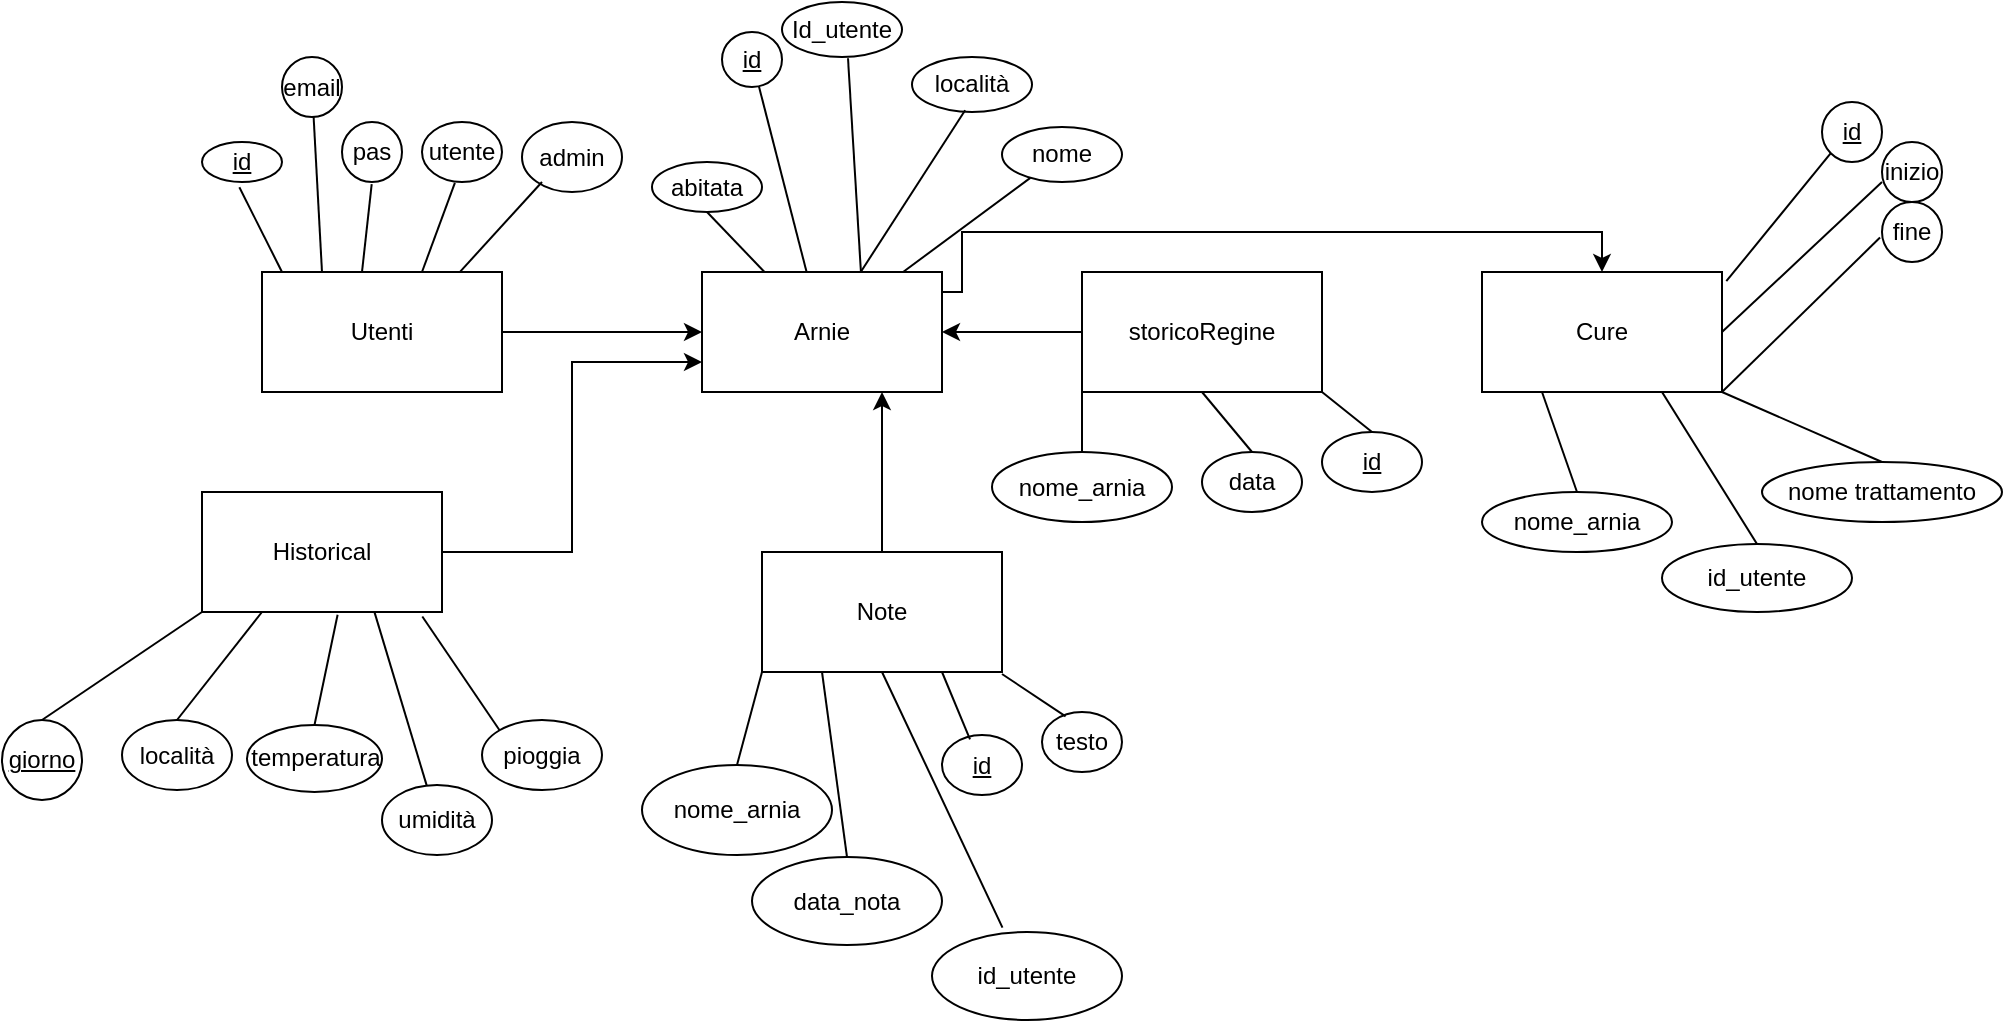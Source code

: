 <mxfile version="14.0.4" type="device"><diagram id="HZ3vQEVBap9q3pJFOD-p" name="Page-1"><mxGraphModel dx="1038" dy="644" grid="1" gridSize="10" guides="1" tooltips="1" connect="1" arrows="1" fold="1" page="1" pageScale="1" pageWidth="1169" pageHeight="827" background="#ffffff" math="0" shadow="0"><root><mxCell id="0"/><mxCell id="1" parent="0"/><mxCell id="dWYzUC6nHC9WDI0ybe_0-17" style="edgeStyle=orthogonalEdgeStyle;rounded=0;orthogonalLoop=1;jettySize=auto;html=1;" parent="1" source="dWYzUC6nHC9WDI0ybe_0-1" target="dWYzUC6nHC9WDI0ybe_0-6" edge="1"><mxGeometry relative="1" as="geometry"/></mxCell><mxCell id="dWYzUC6nHC9WDI0ybe_0-1" value="Utenti" style="rounded=0;whiteSpace=wrap;html=1;" parent="1" vertex="1"><mxGeometry x="230" y="210" width="120" height="60" as="geometry"/></mxCell><mxCell id="dWYzUC6nHC9WDI0ybe_0-24" style="edgeStyle=orthogonalEdgeStyle;rounded=0;orthogonalLoop=1;jettySize=auto;html=1;exitX=1;exitY=0.167;exitDx=0;exitDy=0;exitPerimeter=0;" parent="1" source="dWYzUC6nHC9WDI0ybe_0-6" target="dWYzUC6nHC9WDI0ybe_0-11" edge="1"><mxGeometry relative="1" as="geometry"><Array as="points"><mxPoint x="580" y="220"/><mxPoint x="580" y="190"/><mxPoint x="900" y="190"/></Array></mxGeometry></mxCell><mxCell id="dWYzUC6nHC9WDI0ybe_0-6" value="Arnie&lt;span style=&quot;color: rgba(0 , 0 , 0 , 0) ; font-family: monospace ; font-size: 0px&quot;&gt;%3CmxGraphModel%3E%3Croot%3E%3CmxCell%20id%3D%220%22%2F%3E%3CmxCell%20id%3D%221%22%20parent%3D%220%22%2F%3E%3CmxCell%20id%3D%222%22%20value%3D%22Utenti%22%20style%3D%22rounded%3D0%3BwhiteSpace%3Dwrap%3Bhtml%3D1%3B%22%20vertex%3D%221%22%20parent%3D%221%22%3E%3CmxGeometry%20x%3D%2280%22%20y%3D%2250%22%20width%3D%22120%22%20height%3D%2260%22%20as%3D%22geometry%22%2F%3E%3C%2FmxCell%3E%3C%2Froot%3E%3C%2FmxGraphModel%3E&lt;/span&gt;" style="rounded=0;whiteSpace=wrap;html=1;" parent="1" vertex="1"><mxGeometry x="450" y="210" width="120" height="60" as="geometry"/></mxCell><mxCell id="dWYzUC6nHC9WDI0ybe_0-20" style="edgeStyle=orthogonalEdgeStyle;rounded=0;orthogonalLoop=1;jettySize=auto;html=1;entryX=1;entryY=0.5;entryDx=0;entryDy=0;" parent="1" source="dWYzUC6nHC9WDI0ybe_0-7" target="dWYzUC6nHC9WDI0ybe_0-6" edge="1"><mxGeometry relative="1" as="geometry"/></mxCell><mxCell id="dWYzUC6nHC9WDI0ybe_0-7" value="storicoRegine" style="rounded=0;whiteSpace=wrap;html=1;" parent="1" vertex="1"><mxGeometry x="640" y="210" width="120" height="60" as="geometry"/></mxCell><mxCell id="izF4swlQUcKSldX3-Wt3-15" style="edgeStyle=orthogonalEdgeStyle;rounded=0;orthogonalLoop=1;jettySize=auto;html=1;entryX=0;entryY=0.75;entryDx=0;entryDy=0;" parent="1" source="dWYzUC6nHC9WDI0ybe_0-8" target="dWYzUC6nHC9WDI0ybe_0-6" edge="1"><mxGeometry relative="1" as="geometry"/></mxCell><mxCell id="dWYzUC6nHC9WDI0ybe_0-8" value="Historical" style="rounded=0;whiteSpace=wrap;html=1;" parent="1" vertex="1"><mxGeometry x="200" y="320" width="120" height="60" as="geometry"/></mxCell><mxCell id="dWYzUC6nHC9WDI0ybe_0-27" style="edgeStyle=orthogonalEdgeStyle;rounded=0;orthogonalLoop=1;jettySize=auto;html=1;entryX=0.75;entryY=1;entryDx=0;entryDy=0;" parent="1" source="dWYzUC6nHC9WDI0ybe_0-9" target="dWYzUC6nHC9WDI0ybe_0-6" edge="1"><mxGeometry relative="1" as="geometry"/></mxCell><mxCell id="dWYzUC6nHC9WDI0ybe_0-9" value="Note" style="rounded=0;whiteSpace=wrap;html=1;" parent="1" vertex="1"><mxGeometry x="480" y="350" width="120" height="60" as="geometry"/></mxCell><mxCell id="dWYzUC6nHC9WDI0ybe_0-11" value="Cure" style="rounded=0;whiteSpace=wrap;html=1;" parent="1" vertex="1"><mxGeometry x="840" y="210" width="120" height="60" as="geometry"/></mxCell><mxCell id="o3-VsSUDyl7kmph0pum2-1" value="&lt;font style=&quot;&quot;&gt;id&lt;/font&gt;" style="ellipse;whiteSpace=wrap;html=1;labelBackgroundColor=#ffffff;fontStyle=4" parent="1" vertex="1"><mxGeometry x="200" y="145" width="40" height="20" as="geometry"/></mxCell><mxCell id="o3-VsSUDyl7kmph0pum2-3" value="" style="endArrow=none;html=1;entryX=0.467;entryY=1.133;entryDx=0;entryDy=0;entryPerimeter=0;" parent="1" target="o3-VsSUDyl7kmph0pum2-1" edge="1"><mxGeometry width="50" height="50" relative="1" as="geometry"><mxPoint x="240" y="210" as="sourcePoint"/><mxPoint x="290" y="170" as="targetPoint"/></mxGeometry></mxCell><mxCell id="o3-VsSUDyl7kmph0pum2-4" value="pas" style="ellipse;whiteSpace=wrap;html=1;" parent="1" vertex="1"><mxGeometry x="270" y="135" width="30" height="30" as="geometry"/></mxCell><mxCell id="o3-VsSUDyl7kmph0pum2-5" value="utente" style="ellipse;whiteSpace=wrap;html=1;" parent="1" vertex="1"><mxGeometry x="310" y="135" width="40" height="30" as="geometry"/></mxCell><mxCell id="o3-VsSUDyl7kmph0pum2-6" value="" style="endArrow=none;html=1;entryX=0.495;entryY=1.035;entryDx=0;entryDy=0;entryPerimeter=0;" parent="1" target="o3-VsSUDyl7kmph0pum2-4" edge="1"><mxGeometry width="50" height="50" relative="1" as="geometry"><mxPoint x="280" y="210" as="sourcePoint"/><mxPoint x="330" y="160" as="targetPoint"/></mxGeometry></mxCell><mxCell id="o3-VsSUDyl7kmph0pum2-7" value="" style="endArrow=none;html=1;entryX=0.411;entryY=1.013;entryDx=0;entryDy=0;entryPerimeter=0;" parent="1" target="o3-VsSUDyl7kmph0pum2-5" edge="1"><mxGeometry width="50" height="50" relative="1" as="geometry"><mxPoint x="310" y="210" as="sourcePoint"/><mxPoint x="360" y="160" as="targetPoint"/></mxGeometry></mxCell><mxCell id="o3-VsSUDyl7kmph0pum2-8" value="admin" style="ellipse;whiteSpace=wrap;html=1;" parent="1" vertex="1"><mxGeometry x="360" y="135" width="50" height="35" as="geometry"/></mxCell><mxCell id="o3-VsSUDyl7kmph0pum2-9" value="" style="endArrow=none;html=1;exitX=0.824;exitY=0.001;exitDx=0;exitDy=0;exitPerimeter=0;" parent="1" source="dWYzUC6nHC9WDI0ybe_0-1" edge="1"><mxGeometry width="50" height="50" relative="1" as="geometry"><mxPoint x="320" y="215" as="sourcePoint"/><mxPoint x="370" y="165" as="targetPoint"/></mxGeometry></mxCell><mxCell id="o3-VsSUDyl7kmph0pum2-12" value="data" style="ellipse;whiteSpace=wrap;html=1;rotation=0;" parent="1" vertex="1"><mxGeometry x="700" y="300" width="50" height="30" as="geometry"/></mxCell><mxCell id="o3-VsSUDyl7kmph0pum2-13" value="" style="endArrow=none;html=1;entryX=0.5;entryY=1;entryDx=0;entryDy=0;exitX=0.5;exitY=0;exitDx=0;exitDy=0;" parent="1" source="o3-VsSUDyl7kmph0pum2-12" target="dWYzUC6nHC9WDI0ybe_0-7" edge="1"><mxGeometry width="50" height="50" relative="1" as="geometry"><mxPoint x="690" y="290" as="sourcePoint"/><mxPoint x="710" y="270" as="targetPoint"/></mxGeometry></mxCell><mxCell id="o3-VsSUDyl7kmph0pum2-14" value="inizio&lt;span style=&quot;color: rgba(0 , 0 , 0 , 0) ; font-family: monospace ; font-size: 0px&quot;&gt;%3CmxGraphModel%3E%3Croot%3E%3CmxCell%20id%3D%220%22%2F%3E%3CmxCell%20id%3D%221%22%20parent%3D%220%22%2F%3E%3CmxCell%20id%3D%222%22%20value%3D%22pas%22%20style%3D%22ellipse%3BwhiteSpace%3Dwrap%3Bhtml%3D1%3B%22%20vertex%3D%221%22%20parent%3D%221%22%3E%3CmxGeometry%20x%3D%22270%22%20y%3D%22135%22%20width%3D%2230%22%20height%3D%2230%22%20as%3D%22geometry%22%2F%3E%3C%2FmxCell%3E%3C%2Froot%3E%3C%2FmxGraphModel%3E&lt;/span&gt;" style="ellipse;whiteSpace=wrap;html=1;" parent="1" vertex="1"><mxGeometry x="1040" y="145" width="30" height="30" as="geometry"/></mxCell><mxCell id="o3-VsSUDyl7kmph0pum2-15" value="fine" style="ellipse;whiteSpace=wrap;html=1;" parent="1" vertex="1"><mxGeometry x="1040" y="175" width="30" height="30" as="geometry"/></mxCell><mxCell id="o3-VsSUDyl7kmph0pum2-16" value="&lt;font style=&quot;&quot;&gt;id&lt;/font&gt;" style="ellipse;whiteSpace=wrap;html=1;labelBackgroundColor=#ffffff;fontStyle=4" parent="1" vertex="1"><mxGeometry x="1010" y="125" width="30" height="30" as="geometry"/></mxCell><mxCell id="o3-VsSUDyl7kmph0pum2-17" value="" style="endArrow=none;html=1;exitX=1.018;exitY=0.077;exitDx=0;exitDy=0;exitPerimeter=0;entryX=0;entryY=1;entryDx=0;entryDy=0;" parent="1" source="dWYzUC6nHC9WDI0ybe_0-11" edge="1" target="o3-VsSUDyl7kmph0pum2-16"><mxGeometry width="50" height="50" relative="1" as="geometry"><mxPoint x="950" y="240" as="sourcePoint"/><mxPoint x="1000" y="190" as="targetPoint"/></mxGeometry></mxCell><mxCell id="o3-VsSUDyl7kmph0pum2-18" value="" style="endArrow=none;html=1;exitX=1;exitY=0.5;exitDx=0;exitDy=0;entryX=0;entryY=0.667;entryDx=0;entryDy=0;entryPerimeter=0;" parent="1" source="dWYzUC6nHC9WDI0ybe_0-11" target="o3-VsSUDyl7kmph0pum2-14" edge="1"><mxGeometry width="50" height="50" relative="1" as="geometry"><mxPoint x="970" y="280" as="sourcePoint"/><mxPoint x="1020" y="230" as="targetPoint"/></mxGeometry></mxCell><mxCell id="o3-VsSUDyl7kmph0pum2-19" value="" style="endArrow=none;html=1;exitX=1;exitY=1;exitDx=0;exitDy=0;entryX=-0.033;entryY=0.593;entryDx=0;entryDy=0;entryPerimeter=0;" parent="1" source="dWYzUC6nHC9WDI0ybe_0-11" target="o3-VsSUDyl7kmph0pum2-15" edge="1"><mxGeometry width="50" height="50" relative="1" as="geometry"><mxPoint x="960" y="320" as="sourcePoint"/><mxPoint x="1010" y="270" as="targetPoint"/></mxGeometry></mxCell><mxCell id="o3-VsSUDyl7kmph0pum2-21" value="&lt;span style=&quot;&quot;&gt;&lt;font&gt;id&lt;/font&gt;&lt;/span&gt;" style="ellipse;whiteSpace=wrap;html=1;fontStyle=4;labelBackgroundColor=#ffffff;" parent="1" vertex="1"><mxGeometry x="760" y="290" width="50" height="30" as="geometry"/></mxCell><mxCell id="o3-VsSUDyl7kmph0pum2-22" value="" style="endArrow=none;html=1;exitX=0.5;exitY=0;exitDx=0;exitDy=0;entryX=1;entryY=1;entryDx=0;entryDy=0;" parent="1" source="o3-VsSUDyl7kmph0pum2-21" target="dWYzUC6nHC9WDI0ybe_0-7" edge="1"><mxGeometry width="50" height="50" relative="1" as="geometry"><mxPoint x="710" y="320" as="sourcePoint"/><mxPoint x="760" y="270" as="targetPoint"/></mxGeometry></mxCell><mxCell id="o3-VsSUDyl7kmph0pum2-23" value="&lt;font&gt;&lt;u style=&quot;background-color: rgb(255 , 255 , 255)&quot;&gt;id&lt;/u&gt;&lt;/font&gt;" style="ellipse;whiteSpace=wrap;html=1;" parent="1" vertex="1"><mxGeometry x="460" y="90" width="30" height="27.5" as="geometry"/></mxCell><mxCell id="o3-VsSUDyl7kmph0pum2-25" value="Id_utente" style="ellipse;whiteSpace=wrap;html=1;" parent="1" vertex="1"><mxGeometry x="490" y="75" width="60" height="27.5" as="geometry"/></mxCell><mxCell id="o3-VsSUDyl7kmph0pum2-26" value="" style="endArrow=none;html=1;" parent="1" source="dWYzUC6nHC9WDI0ybe_0-6" target="o3-VsSUDyl7kmph0pum2-23" edge="1"><mxGeometry width="50" height="50" relative="1" as="geometry"><mxPoint x="500" y="200" as="sourcePoint"/><mxPoint x="550" y="150" as="targetPoint"/></mxGeometry></mxCell><mxCell id="o3-VsSUDyl7kmph0pum2-28" value="" style="endArrow=none;html=1;entryX=0.55;entryY=1.022;entryDx=0;entryDy=0;entryPerimeter=0;exitX=0.662;exitY=-0.008;exitDx=0;exitDy=0;exitPerimeter=0;" parent="1" source="dWYzUC6nHC9WDI0ybe_0-6" target="o3-VsSUDyl7kmph0pum2-25" edge="1"><mxGeometry width="50" height="50" relative="1" as="geometry"><mxPoint x="640" y="170" as="sourcePoint"/><mxPoint x="690" y="120" as="targetPoint"/><Array as="points"/></mxGeometry></mxCell><mxCell id="o3-VsSUDyl7kmph0pum2-29" value="&lt;font&gt;giorno&lt;/font&gt;" style="ellipse;whiteSpace=wrap;html=1;labelBackgroundColor=#ffffff;fontStyle=4" parent="1" vertex="1"><mxGeometry x="100" y="434" width="40" height="40" as="geometry"/></mxCell><mxCell id="o3-VsSUDyl7kmph0pum2-30" value="" style="endArrow=none;html=1;entryX=0;entryY=1;entryDx=0;entryDy=0;exitX=0.5;exitY=0;exitDx=0;exitDy=0;" parent="1" source="o3-VsSUDyl7kmph0pum2-29" target="dWYzUC6nHC9WDI0ybe_0-8" edge="1"><mxGeometry width="50" height="50" relative="1" as="geometry"><mxPoint x="330" y="460" as="sourcePoint"/><mxPoint x="380" y="410" as="targetPoint"/></mxGeometry></mxCell><mxCell id="o3-VsSUDyl7kmph0pum2-32" value="temperatura" style="ellipse;whiteSpace=wrap;html=1;" parent="1" vertex="1"><mxGeometry x="222.5" y="436.5" width="67.5" height="33.5" as="geometry"/></mxCell><mxCell id="o3-VsSUDyl7kmph0pum2-33" value="umidità" style="ellipse;whiteSpace=wrap;html=1;" parent="1" vertex="1"><mxGeometry x="290" y="466.5" width="55" height="35" as="geometry"/></mxCell><mxCell id="o3-VsSUDyl7kmph0pum2-34" value="pioggia" style="ellipse;whiteSpace=wrap;html=1;" parent="1" vertex="1"><mxGeometry x="340" y="434" width="60" height="35" as="geometry"/></mxCell><mxCell id="o3-VsSUDyl7kmph0pum2-35" value="" style="endArrow=none;html=1;entryX=0.565;entryY=1.023;entryDx=0;entryDy=0;entryPerimeter=0;exitX=0.5;exitY=0;exitDx=0;exitDy=0;" parent="1" source="o3-VsSUDyl7kmph0pum2-32" target="dWYzUC6nHC9WDI0ybe_0-8" edge="1"><mxGeometry width="50" height="50" relative="1" as="geometry"><mxPoint x="620" y="490" as="sourcePoint"/><mxPoint x="670" y="440" as="targetPoint"/></mxGeometry></mxCell><mxCell id="o3-VsSUDyl7kmph0pum2-37" value="" style="endArrow=none;html=1;entryX=0.718;entryY=0.997;entryDx=0;entryDy=0;entryPerimeter=0;" parent="1" source="o3-VsSUDyl7kmph0pum2-33" target="dWYzUC6nHC9WDI0ybe_0-8" edge="1"><mxGeometry width="50" height="50" relative="1" as="geometry"><mxPoint x="640" y="510" as="sourcePoint"/><mxPoint x="690" y="460" as="targetPoint"/></mxGeometry></mxCell><mxCell id="o3-VsSUDyl7kmph0pum2-38" value="" style="endArrow=none;html=1;entryX=0.918;entryY=1.037;entryDx=0;entryDy=0;entryPerimeter=0;exitX=0;exitY=0;exitDx=0;exitDy=0;" parent="1" source="o3-VsSUDyl7kmph0pum2-34" target="dWYzUC6nHC9WDI0ybe_0-8" edge="1"><mxGeometry width="50" height="50" relative="1" as="geometry"><mxPoint x="600" y="500" as="sourcePoint"/><mxPoint x="650" y="450" as="targetPoint"/></mxGeometry></mxCell><mxCell id="o3-VsSUDyl7kmph0pum2-39" value="&lt;font style=&quot;&quot;&gt;id&lt;/font&gt;" style="ellipse;whiteSpace=wrap;html=1;labelBackgroundColor=#ffffff;fontStyle=4" parent="1" vertex="1"><mxGeometry x="570" y="441.5" width="40" height="30" as="geometry"/></mxCell><mxCell id="o3-VsSUDyl7kmph0pum2-40" value="testo" style="ellipse;whiteSpace=wrap;html=1;" parent="1" vertex="1"><mxGeometry x="620" y="430" width="40" height="30" as="geometry"/></mxCell><mxCell id="o3-VsSUDyl7kmph0pum2-41" value="" style="endArrow=none;html=1;exitX=0.35;exitY=0.073;exitDx=0;exitDy=0;exitPerimeter=0;entryX=0.75;entryY=1;entryDx=0;entryDy=0;" parent="1" source="o3-VsSUDyl7kmph0pum2-39" target="dWYzUC6nHC9WDI0ybe_0-9" edge="1"><mxGeometry width="50" height="50" relative="1" as="geometry"><mxPoint x="540" y="460" as="sourcePoint"/><mxPoint x="590" y="410" as="targetPoint"/></mxGeometry></mxCell><mxCell id="o3-VsSUDyl7kmph0pum2-42" value="" style="endArrow=none;html=1;exitX=0.295;exitY=0.073;exitDx=0;exitDy=0;exitPerimeter=0;" parent="1" source="o3-VsSUDyl7kmph0pum2-40" edge="1"><mxGeometry width="50" height="50" relative="1" as="geometry"><mxPoint x="620" y="450" as="sourcePoint"/><mxPoint x="600" y="411" as="targetPoint"/></mxGeometry></mxCell><mxCell id="o3-VsSUDyl7kmph0pum2-47" value="località" style="ellipse;whiteSpace=wrap;html=1;" parent="1" vertex="1"><mxGeometry x="555" y="102.5" width="60" height="27.5" as="geometry"/></mxCell><mxCell id="o3-VsSUDyl7kmph0pum2-48" style="edgeStyle=orthogonalEdgeStyle;rounded=0;orthogonalLoop=1;jettySize=auto;html=1;exitX=0.5;exitY=1;exitDx=0;exitDy=0;" parent="1" edge="1"><mxGeometry relative="1" as="geometry"><mxPoint x="445" y="157.5" as="sourcePoint"/><mxPoint x="445" y="157.5" as="targetPoint"/></mxGeometry></mxCell><mxCell id="o3-VsSUDyl7kmph0pum2-49" value="" style="endArrow=none;html=1;entryX=0.443;entryY=0.969;entryDx=0;entryDy=0;entryPerimeter=0;" parent="1" source="dWYzUC6nHC9WDI0ybe_0-6" target="o3-VsSUDyl7kmph0pum2-47" edge="1"><mxGeometry width="50" height="50" relative="1" as="geometry"><mxPoint x="590" y="190" as="sourcePoint"/><mxPoint x="640" y="140" as="targetPoint"/></mxGeometry></mxCell><mxCell id="o3-VsSUDyl7kmph0pum2-57" value="email" style="ellipse;whiteSpace=wrap;html=1;" parent="1" vertex="1"><mxGeometry x="240" y="102.5" width="30" height="30" as="geometry"/></mxCell><mxCell id="o3-VsSUDyl7kmph0pum2-59" value="" style="endArrow=none;html=1;exitX=0.25;exitY=0;exitDx=0;exitDy=0;" parent="1" source="dWYzUC6nHC9WDI0ybe_0-1" target="o3-VsSUDyl7kmph0pum2-57" edge="1"><mxGeometry width="50" height="50" relative="1" as="geometry"><mxPoint x="120" y="190" as="sourcePoint"/><mxPoint x="170" y="140" as="targetPoint"/></mxGeometry></mxCell><mxCell id="o3-VsSUDyl7kmph0pum2-63" value="nome" style="ellipse;whiteSpace=wrap;html=1;" parent="1" vertex="1"><mxGeometry x="600" y="137.5" width="60" height="27.5" as="geometry"/></mxCell><mxCell id="o3-VsSUDyl7kmph0pum2-64" value="" style="endArrow=none;html=1;" parent="1" source="dWYzUC6nHC9WDI0ybe_0-6" target="o3-VsSUDyl7kmph0pum2-63" edge="1"><mxGeometry width="50" height="50" relative="1" as="geometry"><mxPoint x="590" y="230" as="sourcePoint"/><mxPoint x="640" y="180" as="targetPoint"/></mxGeometry></mxCell><mxCell id="rdMUSWsoYmOarQyd94-K-1" value="abitata" style="ellipse;whiteSpace=wrap;html=1;" parent="1" vertex="1"><mxGeometry x="425" y="155" width="55" height="25" as="geometry"/></mxCell><mxCell id="rdMUSWsoYmOarQyd94-K-2" value="" style="endArrow=none;html=1;exitX=0.5;exitY=1;exitDx=0;exitDy=0;" parent="1" source="rdMUSWsoYmOarQyd94-K-1" target="dWYzUC6nHC9WDI0ybe_0-6" edge="1"><mxGeometry width="50" height="50" relative="1" as="geometry"><mxPoint x="420" y="210" as="sourcePoint"/><mxPoint x="470" y="160" as="targetPoint"/></mxGeometry></mxCell><mxCell id="izF4swlQUcKSldX3-Wt3-2" value="nome_arnia" style="ellipse;whiteSpace=wrap;html=1;rotation=0;" parent="1" vertex="1"><mxGeometry x="595" y="300" width="90" height="35" as="geometry"/></mxCell><mxCell id="izF4swlQUcKSldX3-Wt3-6" value="&lt;span&gt;nome_arnia&lt;/span&gt;" style="ellipse;whiteSpace=wrap;html=1;" parent="1" vertex="1"><mxGeometry x="420" y="456.5" width="95" height="45" as="geometry"/></mxCell><mxCell id="izF4swlQUcKSldX3-Wt3-7" value="&lt;span&gt;data_nota&lt;br&gt;&lt;/span&gt;" style="ellipse;whiteSpace=wrap;html=1;" parent="1" vertex="1"><mxGeometry x="475" y="502.5" width="95" height="44" as="geometry"/></mxCell><mxCell id="izF4swlQUcKSldX3-Wt3-8" style="edgeStyle=orthogonalEdgeStyle;rounded=0;orthogonalLoop=1;jettySize=auto;html=1;exitX=0.5;exitY=1;exitDx=0;exitDy=0;" parent="1" source="izF4swlQUcKSldX3-Wt3-7" target="izF4swlQUcKSldX3-Wt3-7" edge="1"><mxGeometry relative="1" as="geometry"/></mxCell><mxCell id="izF4swlQUcKSldX3-Wt3-9" value="&lt;span&gt;id_utente&lt;br&gt;&lt;/span&gt;" style="ellipse;whiteSpace=wrap;html=1;" parent="1" vertex="1"><mxGeometry x="565" y="540" width="95" height="44" as="geometry"/></mxCell><mxCell id="izF4swlQUcKSldX3-Wt3-11" value="" style="endArrow=none;html=1;entryX=0;entryY=1;entryDx=0;entryDy=0;exitX=0.5;exitY=0;exitDx=0;exitDy=0;" parent="1" source="izF4swlQUcKSldX3-Wt3-6" target="dWYzUC6nHC9WDI0ybe_0-9" edge="1"><mxGeometry width="50" height="50" relative="1" as="geometry"><mxPoint x="410" y="360" as="sourcePoint"/><mxPoint x="460" y="310" as="targetPoint"/></mxGeometry></mxCell><mxCell id="izF4swlQUcKSldX3-Wt3-12" value="" style="endArrow=none;html=1;entryX=0;entryY=1;entryDx=0;entryDy=0;exitX=0.5;exitY=0;exitDx=0;exitDy=0;" parent="1" source="izF4swlQUcKSldX3-Wt3-2" target="dWYzUC6nHC9WDI0ybe_0-7" edge="1"><mxGeometry width="50" height="50" relative="1" as="geometry"><mxPoint x="640" y="320" as="sourcePoint"/><mxPoint x="700" y="330" as="targetPoint"/></mxGeometry></mxCell><mxCell id="izF4swlQUcKSldX3-Wt3-13" value="" style="endArrow=none;html=1;entryX=0.25;entryY=1;entryDx=0;entryDy=0;exitX=0.5;exitY=0;exitDx=0;exitDy=0;" parent="1" source="izF4swlQUcKSldX3-Wt3-7" target="dWYzUC6nHC9WDI0ybe_0-9" edge="1"><mxGeometry width="50" height="50" relative="1" as="geometry"><mxPoint x="380" y="570" as="sourcePoint"/><mxPoint x="430" y="520" as="targetPoint"/></mxGeometry></mxCell><mxCell id="izF4swlQUcKSldX3-Wt3-14" value="" style="endArrow=none;html=1;entryX=0.5;entryY=1;entryDx=0;entryDy=0;exitX=0.371;exitY=-0.05;exitDx=0;exitDy=0;exitPerimeter=0;" parent="1" source="izF4swlQUcKSldX3-Wt3-9" target="dWYzUC6nHC9WDI0ybe_0-9" edge="1"><mxGeometry width="50" height="50" relative="1" as="geometry"><mxPoint x="350" y="550" as="sourcePoint"/><mxPoint x="400" y="500" as="targetPoint"/></mxGeometry></mxCell><mxCell id="p_WhTScG_GLPPyMbyHdK-1" value="nome trattamento" style="ellipse;whiteSpace=wrap;html=1;" vertex="1" parent="1"><mxGeometry x="980" y="305" width="120" height="30" as="geometry"/></mxCell><mxCell id="p_WhTScG_GLPPyMbyHdK-2" value="&lt;span&gt;id_utente&lt;br&gt;&lt;/span&gt;" style="ellipse;whiteSpace=wrap;html=1;" vertex="1" parent="1"><mxGeometry x="930" y="346" width="95" height="34" as="geometry"/></mxCell><mxCell id="p_WhTScG_GLPPyMbyHdK-3" value="&lt;span&gt;nome_arnia&lt;/span&gt;" style="ellipse;whiteSpace=wrap;html=1;" vertex="1" parent="1"><mxGeometry x="840" y="320" width="95" height="30" as="geometry"/></mxCell><mxCell id="p_WhTScG_GLPPyMbyHdK-4" value="" style="endArrow=none;html=1;entryX=0.5;entryY=0;entryDx=0;entryDy=0;exitX=1;exitY=1;exitDx=0;exitDy=0;" edge="1" parent="1" source="dWYzUC6nHC9WDI0ybe_0-11" target="p_WhTScG_GLPPyMbyHdK-1"><mxGeometry width="50" height="50" relative="1" as="geometry"><mxPoint x="930" y="340" as="sourcePoint"/><mxPoint x="980" y="290" as="targetPoint"/></mxGeometry></mxCell><mxCell id="p_WhTScG_GLPPyMbyHdK-5" value="" style="endArrow=none;html=1;entryX=0.5;entryY=0;entryDx=0;entryDy=0;exitX=0.75;exitY=1;exitDx=0;exitDy=0;" edge="1" parent="1" source="dWYzUC6nHC9WDI0ybe_0-11" target="p_WhTScG_GLPPyMbyHdK-2"><mxGeometry width="50" height="50" relative="1" as="geometry"><mxPoint x="950" y="330" as="sourcePoint"/><mxPoint x="1000" y="280" as="targetPoint"/></mxGeometry></mxCell><mxCell id="p_WhTScG_GLPPyMbyHdK-6" value="" style="endArrow=none;html=1;entryX=0.5;entryY=0;entryDx=0;entryDy=0;exitX=0.25;exitY=1;exitDx=0;exitDy=0;" edge="1" parent="1" source="dWYzUC6nHC9WDI0ybe_0-11" target="p_WhTScG_GLPPyMbyHdK-3"><mxGeometry width="50" height="50" relative="1" as="geometry"><mxPoint x="960" y="270" as="sourcePoint"/><mxPoint x="990" y="300" as="targetPoint"/></mxGeometry></mxCell><mxCell id="p_WhTScG_GLPPyMbyHdK-7" value="località" style="ellipse;whiteSpace=wrap;html=1;" vertex="1" parent="1"><mxGeometry x="160" y="434" width="55" height="35" as="geometry"/></mxCell><mxCell id="p_WhTScG_GLPPyMbyHdK-8" value="" style="endArrow=none;html=1;entryX=0.25;entryY=1;entryDx=0;entryDy=0;exitX=0.5;exitY=0;exitDx=0;exitDy=0;" edge="1" parent="1" source="p_WhTScG_GLPPyMbyHdK-7" target="dWYzUC6nHC9WDI0ybe_0-8"><mxGeometry width="50" height="50" relative="1" as="geometry"><mxPoint x="260" y="530" as="sourcePoint"/><mxPoint x="310" y="480" as="targetPoint"/></mxGeometry></mxCell></root></mxGraphModel></diagram></mxfile>